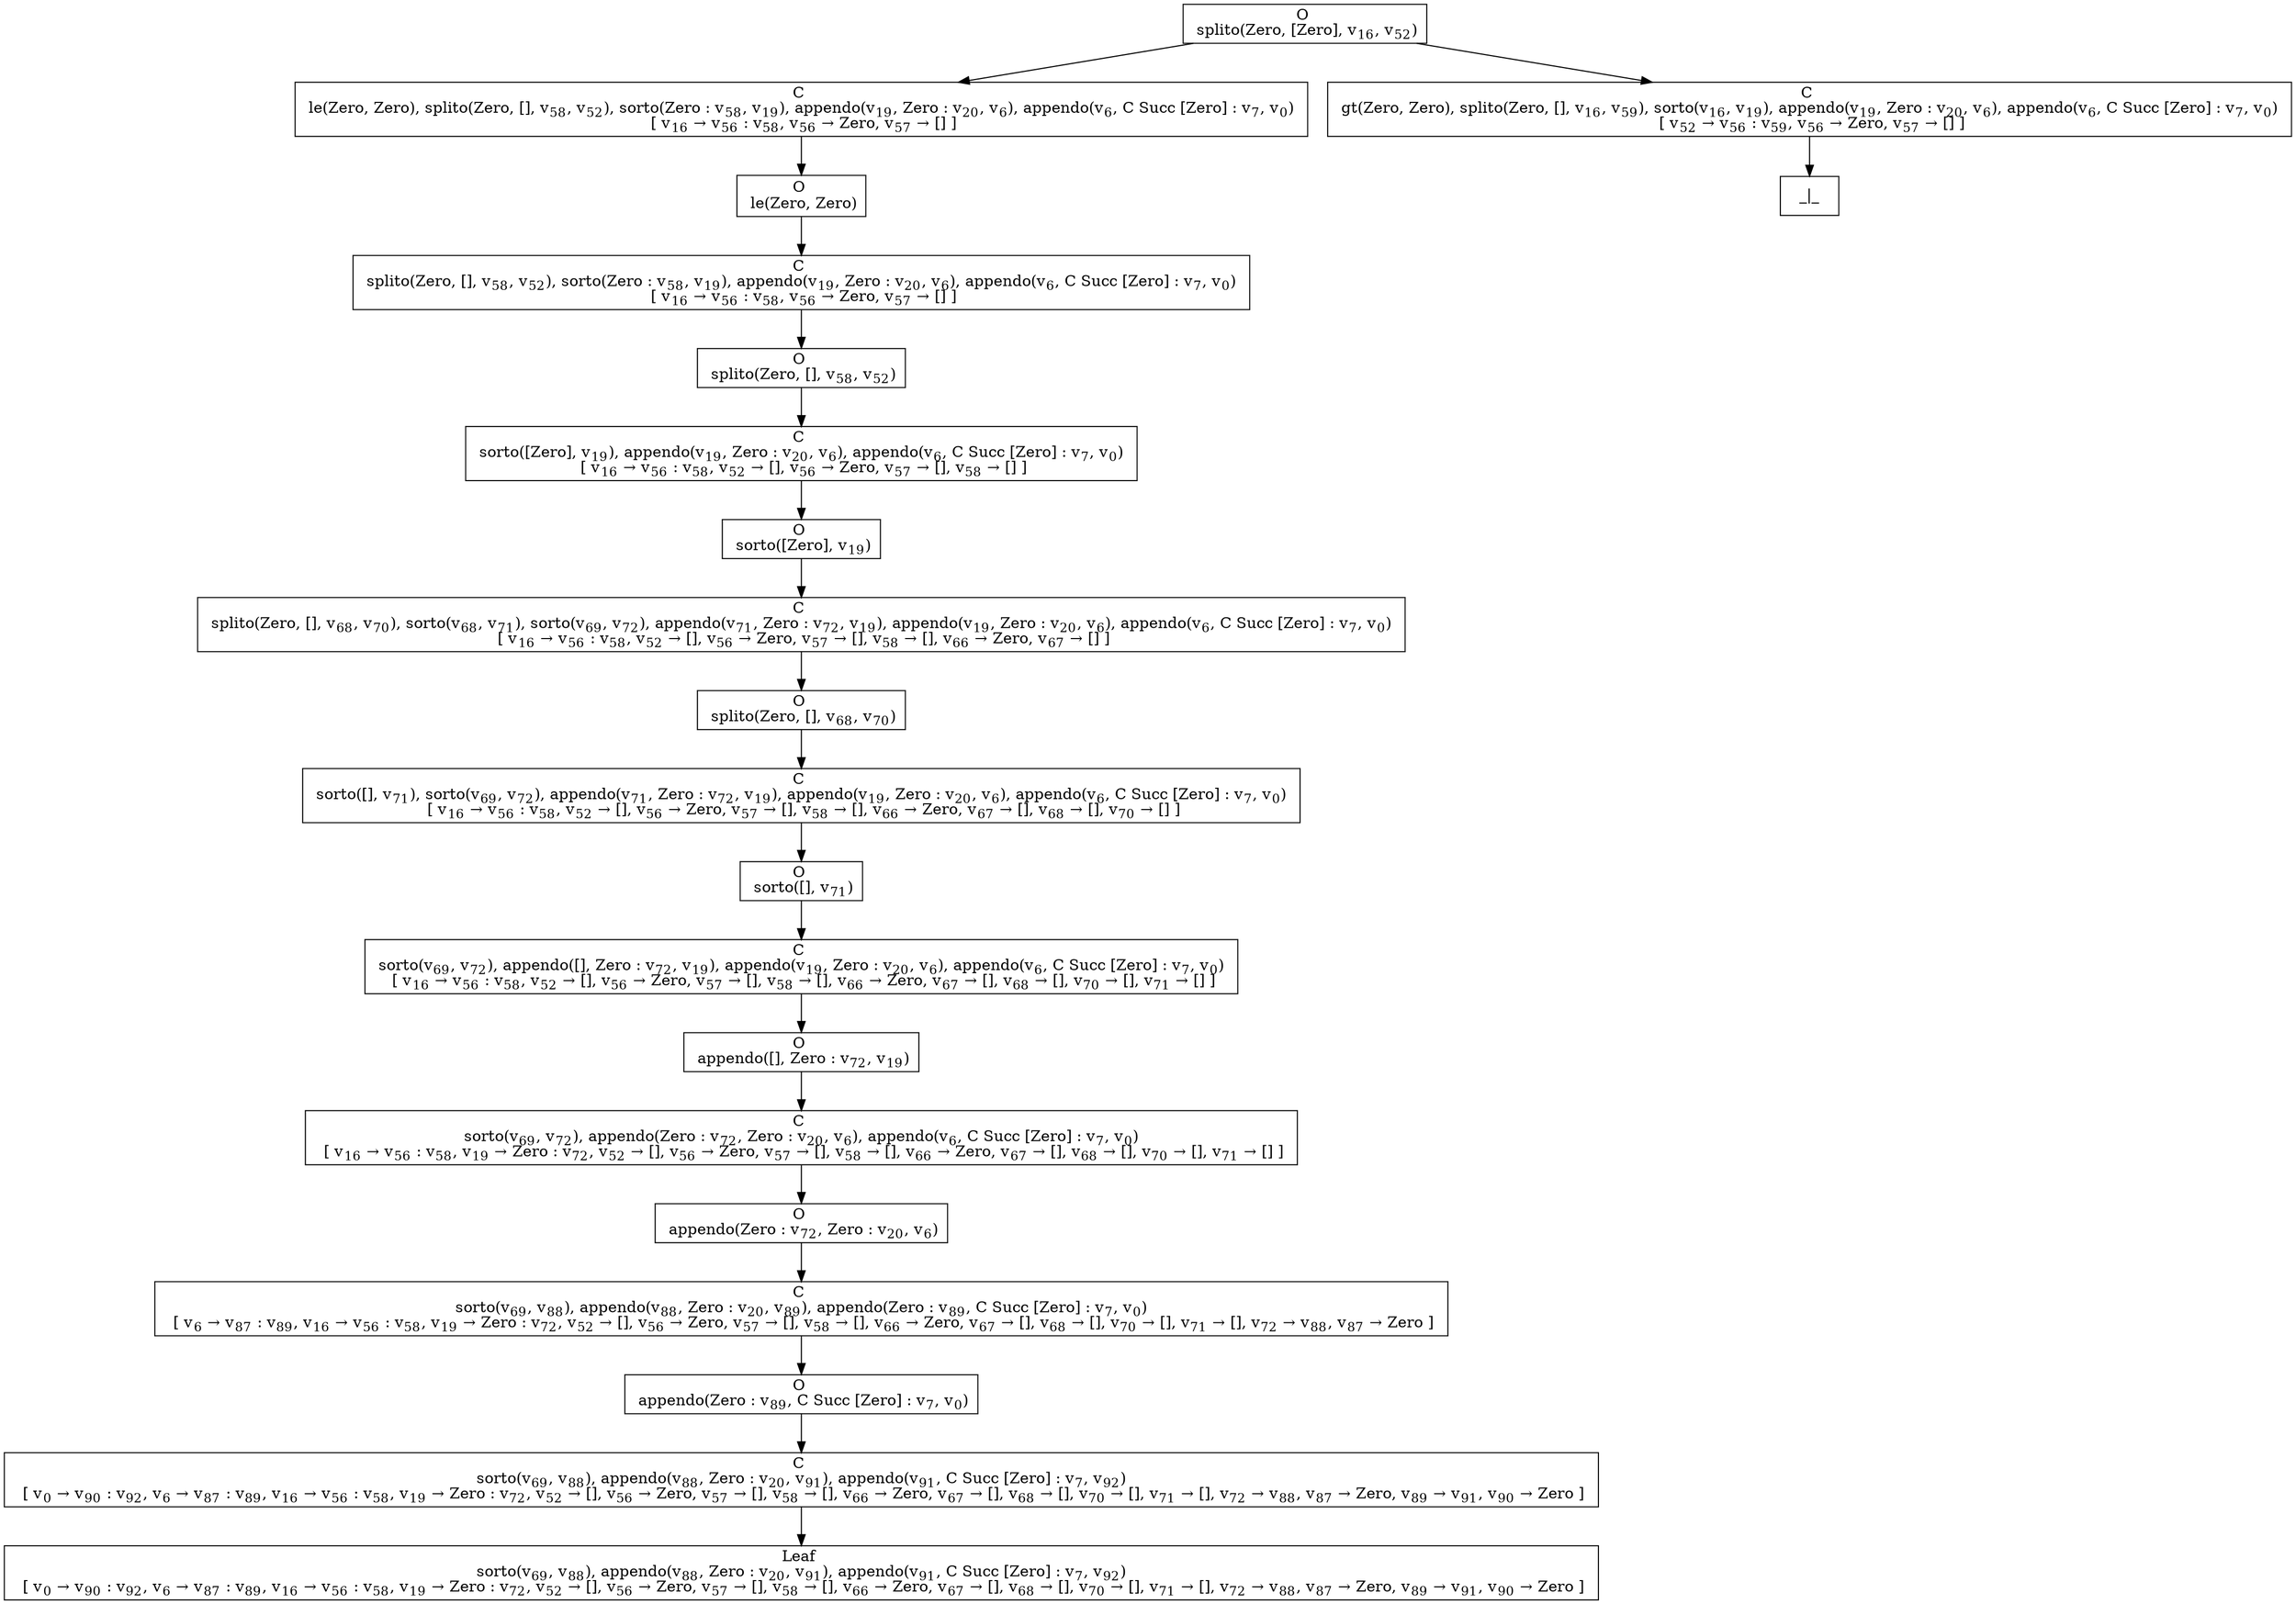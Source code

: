 digraph {
    graph [rankdir=TB
          ,bgcolor=transparent];
    node [shape=box
         ,fillcolor=white
         ,style=filled];
    0 [label=<O <BR/> splito(Zero, [Zero], v<SUB>16</SUB>, v<SUB>52</SUB>)>];
    1 [label=<C <BR/> le(Zero, Zero), splito(Zero, [], v<SUB>58</SUB>, v<SUB>52</SUB>), sorto(Zero : v<SUB>58</SUB>, v<SUB>19</SUB>), appendo(v<SUB>19</SUB>, Zero : v<SUB>20</SUB>, v<SUB>6</SUB>), appendo(v<SUB>6</SUB>, C Succ [Zero] : v<SUB>7</SUB>, v<SUB>0</SUB>) <BR/>  [ v<SUB>16</SUB> &rarr; v<SUB>56</SUB> : v<SUB>58</SUB>, v<SUB>56</SUB> &rarr; Zero, v<SUB>57</SUB> &rarr; [] ] >];
    2 [label=<C <BR/> gt(Zero, Zero), splito(Zero, [], v<SUB>16</SUB>, v<SUB>59</SUB>), sorto(v<SUB>16</SUB>, v<SUB>19</SUB>), appendo(v<SUB>19</SUB>, Zero : v<SUB>20</SUB>, v<SUB>6</SUB>), appendo(v<SUB>6</SUB>, C Succ [Zero] : v<SUB>7</SUB>, v<SUB>0</SUB>) <BR/>  [ v<SUB>52</SUB> &rarr; v<SUB>56</SUB> : v<SUB>59</SUB>, v<SUB>56</SUB> &rarr; Zero, v<SUB>57</SUB> &rarr; [] ] >];
    3 [label=<O <BR/> le(Zero, Zero)>];
    4 [label=<C <BR/> splito(Zero, [], v<SUB>58</SUB>, v<SUB>52</SUB>), sorto(Zero : v<SUB>58</SUB>, v<SUB>19</SUB>), appendo(v<SUB>19</SUB>, Zero : v<SUB>20</SUB>, v<SUB>6</SUB>), appendo(v<SUB>6</SUB>, C Succ [Zero] : v<SUB>7</SUB>, v<SUB>0</SUB>) <BR/>  [ v<SUB>16</SUB> &rarr; v<SUB>56</SUB> : v<SUB>58</SUB>, v<SUB>56</SUB> &rarr; Zero, v<SUB>57</SUB> &rarr; [] ] >];
    5 [label=<O <BR/> splito(Zero, [], v<SUB>58</SUB>, v<SUB>52</SUB>)>];
    6 [label=<C <BR/> sorto([Zero], v<SUB>19</SUB>), appendo(v<SUB>19</SUB>, Zero : v<SUB>20</SUB>, v<SUB>6</SUB>), appendo(v<SUB>6</SUB>, C Succ [Zero] : v<SUB>7</SUB>, v<SUB>0</SUB>) <BR/>  [ v<SUB>16</SUB> &rarr; v<SUB>56</SUB> : v<SUB>58</SUB>, v<SUB>52</SUB> &rarr; [], v<SUB>56</SUB> &rarr; Zero, v<SUB>57</SUB> &rarr; [], v<SUB>58</SUB> &rarr; [] ] >];
    7 [label=<O <BR/> sorto([Zero], v<SUB>19</SUB>)>];
    8 [label=<C <BR/> splito(Zero, [], v<SUB>68</SUB>, v<SUB>70</SUB>), sorto(v<SUB>68</SUB>, v<SUB>71</SUB>), sorto(v<SUB>69</SUB>, v<SUB>72</SUB>), appendo(v<SUB>71</SUB>, Zero : v<SUB>72</SUB>, v<SUB>19</SUB>), appendo(v<SUB>19</SUB>, Zero : v<SUB>20</SUB>, v<SUB>6</SUB>), appendo(v<SUB>6</SUB>, C Succ [Zero] : v<SUB>7</SUB>, v<SUB>0</SUB>) <BR/>  [ v<SUB>16</SUB> &rarr; v<SUB>56</SUB> : v<SUB>58</SUB>, v<SUB>52</SUB> &rarr; [], v<SUB>56</SUB> &rarr; Zero, v<SUB>57</SUB> &rarr; [], v<SUB>58</SUB> &rarr; [], v<SUB>66</SUB> &rarr; Zero, v<SUB>67</SUB> &rarr; [] ] >];
    9 [label=<O <BR/> splito(Zero, [], v<SUB>68</SUB>, v<SUB>70</SUB>)>];
    10 [label=<C <BR/> sorto([], v<SUB>71</SUB>), sorto(v<SUB>69</SUB>, v<SUB>72</SUB>), appendo(v<SUB>71</SUB>, Zero : v<SUB>72</SUB>, v<SUB>19</SUB>), appendo(v<SUB>19</SUB>, Zero : v<SUB>20</SUB>, v<SUB>6</SUB>), appendo(v<SUB>6</SUB>, C Succ [Zero] : v<SUB>7</SUB>, v<SUB>0</SUB>) <BR/>  [ v<SUB>16</SUB> &rarr; v<SUB>56</SUB> : v<SUB>58</SUB>, v<SUB>52</SUB> &rarr; [], v<SUB>56</SUB> &rarr; Zero, v<SUB>57</SUB> &rarr; [], v<SUB>58</SUB> &rarr; [], v<SUB>66</SUB> &rarr; Zero, v<SUB>67</SUB> &rarr; [], v<SUB>68</SUB> &rarr; [], v<SUB>70</SUB> &rarr; [] ] >];
    11 [label=<O <BR/> sorto([], v<SUB>71</SUB>)>];
    12 [label=<C <BR/> sorto(v<SUB>69</SUB>, v<SUB>72</SUB>), appendo([], Zero : v<SUB>72</SUB>, v<SUB>19</SUB>), appendo(v<SUB>19</SUB>, Zero : v<SUB>20</SUB>, v<SUB>6</SUB>), appendo(v<SUB>6</SUB>, C Succ [Zero] : v<SUB>7</SUB>, v<SUB>0</SUB>) <BR/>  [ v<SUB>16</SUB> &rarr; v<SUB>56</SUB> : v<SUB>58</SUB>, v<SUB>52</SUB> &rarr; [], v<SUB>56</SUB> &rarr; Zero, v<SUB>57</SUB> &rarr; [], v<SUB>58</SUB> &rarr; [], v<SUB>66</SUB> &rarr; Zero, v<SUB>67</SUB> &rarr; [], v<SUB>68</SUB> &rarr; [], v<SUB>70</SUB> &rarr; [], v<SUB>71</SUB> &rarr; [] ] >];
    13 [label=<O <BR/> appendo([], Zero : v<SUB>72</SUB>, v<SUB>19</SUB>)>];
    14 [label=<C <BR/> sorto(v<SUB>69</SUB>, v<SUB>72</SUB>), appendo(Zero : v<SUB>72</SUB>, Zero : v<SUB>20</SUB>, v<SUB>6</SUB>), appendo(v<SUB>6</SUB>, C Succ [Zero] : v<SUB>7</SUB>, v<SUB>0</SUB>) <BR/>  [ v<SUB>16</SUB> &rarr; v<SUB>56</SUB> : v<SUB>58</SUB>, v<SUB>19</SUB> &rarr; Zero : v<SUB>72</SUB>, v<SUB>52</SUB> &rarr; [], v<SUB>56</SUB> &rarr; Zero, v<SUB>57</SUB> &rarr; [], v<SUB>58</SUB> &rarr; [], v<SUB>66</SUB> &rarr; Zero, v<SUB>67</SUB> &rarr; [], v<SUB>68</SUB> &rarr; [], v<SUB>70</SUB> &rarr; [], v<SUB>71</SUB> &rarr; [] ] >];
    15 [label=<O <BR/> appendo(Zero : v<SUB>72</SUB>, Zero : v<SUB>20</SUB>, v<SUB>6</SUB>)>];
    16 [label=<C <BR/> sorto(v<SUB>69</SUB>, v<SUB>88</SUB>), appendo(v<SUB>88</SUB>, Zero : v<SUB>20</SUB>, v<SUB>89</SUB>), appendo(Zero : v<SUB>89</SUB>, C Succ [Zero] : v<SUB>7</SUB>, v<SUB>0</SUB>) <BR/>  [ v<SUB>6</SUB> &rarr; v<SUB>87</SUB> : v<SUB>89</SUB>, v<SUB>16</SUB> &rarr; v<SUB>56</SUB> : v<SUB>58</SUB>, v<SUB>19</SUB> &rarr; Zero : v<SUB>72</SUB>, v<SUB>52</SUB> &rarr; [], v<SUB>56</SUB> &rarr; Zero, v<SUB>57</SUB> &rarr; [], v<SUB>58</SUB> &rarr; [], v<SUB>66</SUB> &rarr; Zero, v<SUB>67</SUB> &rarr; [], v<SUB>68</SUB> &rarr; [], v<SUB>70</SUB> &rarr; [], v<SUB>71</SUB> &rarr; [], v<SUB>72</SUB> &rarr; v<SUB>88</SUB>, v<SUB>87</SUB> &rarr; Zero ] >];
    17 [label=<O <BR/> appendo(Zero : v<SUB>89</SUB>, C Succ [Zero] : v<SUB>7</SUB>, v<SUB>0</SUB>)>];
    18 [label=<C <BR/> sorto(v<SUB>69</SUB>, v<SUB>88</SUB>), appendo(v<SUB>88</SUB>, Zero : v<SUB>20</SUB>, v<SUB>91</SUB>), appendo(v<SUB>91</SUB>, C Succ [Zero] : v<SUB>7</SUB>, v<SUB>92</SUB>) <BR/>  [ v<SUB>0</SUB> &rarr; v<SUB>90</SUB> : v<SUB>92</SUB>, v<SUB>6</SUB> &rarr; v<SUB>87</SUB> : v<SUB>89</SUB>, v<SUB>16</SUB> &rarr; v<SUB>56</SUB> : v<SUB>58</SUB>, v<SUB>19</SUB> &rarr; Zero : v<SUB>72</SUB>, v<SUB>52</SUB> &rarr; [], v<SUB>56</SUB> &rarr; Zero, v<SUB>57</SUB> &rarr; [], v<SUB>58</SUB> &rarr; [], v<SUB>66</SUB> &rarr; Zero, v<SUB>67</SUB> &rarr; [], v<SUB>68</SUB> &rarr; [], v<SUB>70</SUB> &rarr; [], v<SUB>71</SUB> &rarr; [], v<SUB>72</SUB> &rarr; v<SUB>88</SUB>, v<SUB>87</SUB> &rarr; Zero, v<SUB>89</SUB> &rarr; v<SUB>91</SUB>, v<SUB>90</SUB> &rarr; Zero ] >];
    19 [label=<Leaf <BR/> sorto(v<SUB>69</SUB>, v<SUB>88</SUB>), appendo(v<SUB>88</SUB>, Zero : v<SUB>20</SUB>, v<SUB>91</SUB>), appendo(v<SUB>91</SUB>, C Succ [Zero] : v<SUB>7</SUB>, v<SUB>92</SUB>) <BR/>  [ v<SUB>0</SUB> &rarr; v<SUB>90</SUB> : v<SUB>92</SUB>, v<SUB>6</SUB> &rarr; v<SUB>87</SUB> : v<SUB>89</SUB>, v<SUB>16</SUB> &rarr; v<SUB>56</SUB> : v<SUB>58</SUB>, v<SUB>19</SUB> &rarr; Zero : v<SUB>72</SUB>, v<SUB>52</SUB> &rarr; [], v<SUB>56</SUB> &rarr; Zero, v<SUB>57</SUB> &rarr; [], v<SUB>58</SUB> &rarr; [], v<SUB>66</SUB> &rarr; Zero, v<SUB>67</SUB> &rarr; [], v<SUB>68</SUB> &rarr; [], v<SUB>70</SUB> &rarr; [], v<SUB>71</SUB> &rarr; [], v<SUB>72</SUB> &rarr; v<SUB>88</SUB>, v<SUB>87</SUB> &rarr; Zero, v<SUB>89</SUB> &rarr; v<SUB>91</SUB>, v<SUB>90</SUB> &rarr; Zero ] >];
    20 [label=<_|_>];
    0 -> 1 [label=""];
    0 -> 2 [label=""];
    1 -> 3 [label=""];
    2 -> 20 [label=""];
    3 -> 4 [label=""];
    4 -> 5 [label=""];
    5 -> 6 [label=""];
    6 -> 7 [label=""];
    7 -> 8 [label=""];
    8 -> 9 [label=""];
    9 -> 10 [label=""];
    10 -> 11 [label=""];
    11 -> 12 [label=""];
    12 -> 13 [label=""];
    13 -> 14 [label=""];
    14 -> 15 [label=""];
    15 -> 16 [label=""];
    16 -> 17 [label=""];
    17 -> 18 [label=""];
    18 -> 19 [label=""];
}